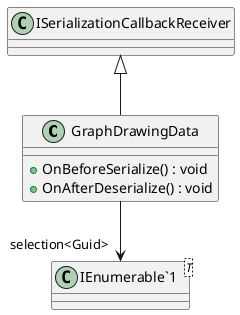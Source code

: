 @startuml
class GraphDrawingData {
    + OnBeforeSerialize() : void
    + OnAfterDeserialize() : void
}
class "IEnumerable`1"<T> {
}
ISerializationCallbackReceiver <|-- GraphDrawingData
GraphDrawingData --> "selection<Guid>" "IEnumerable`1"
@enduml
